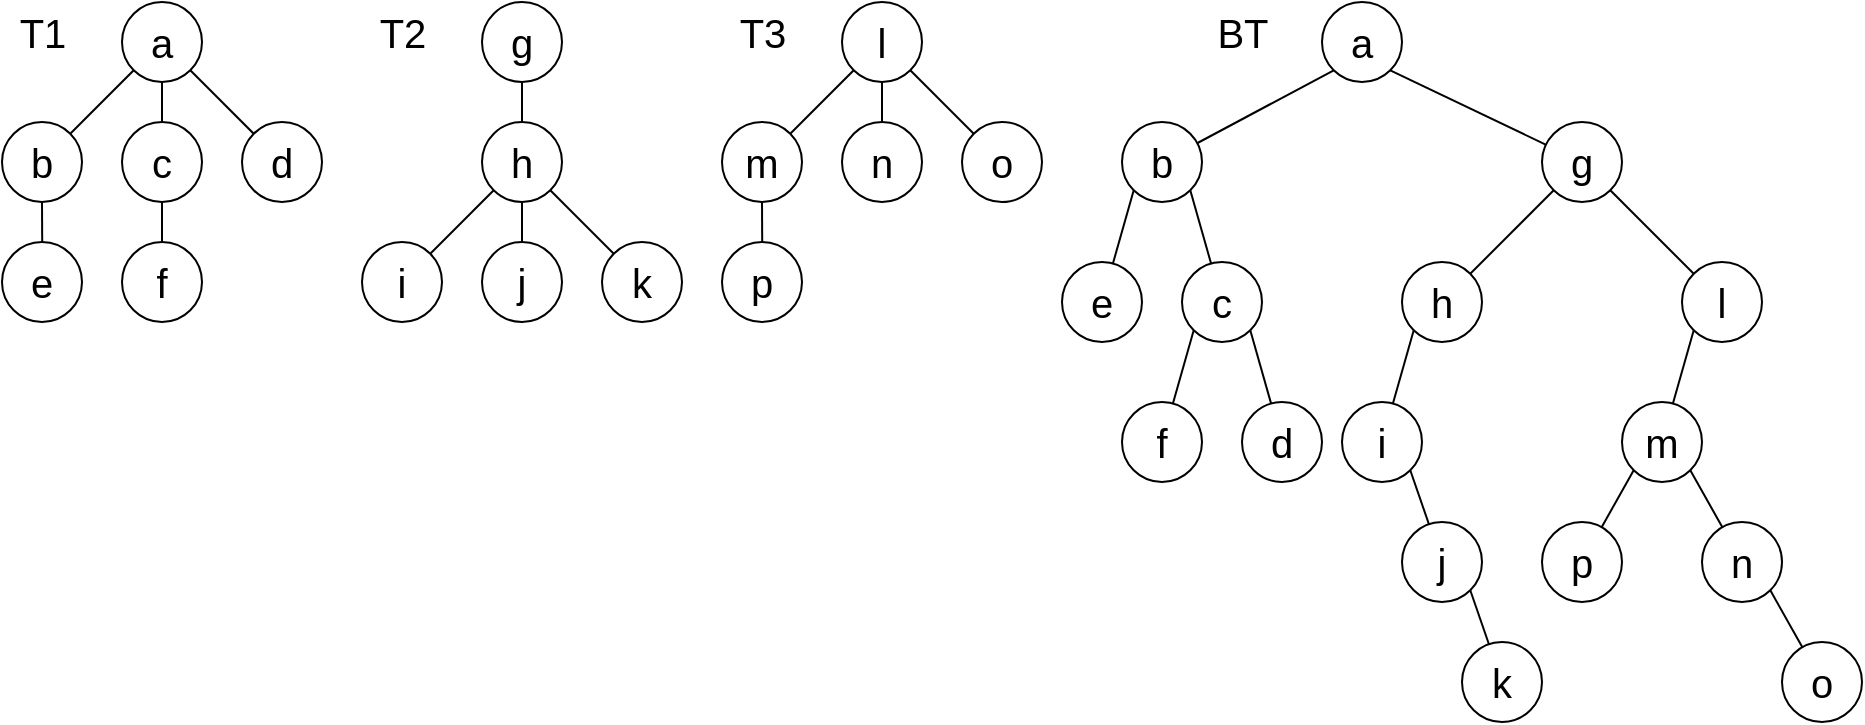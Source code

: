 <mxfile version="15.4.0" type="device"><diagram id="IOgc56f6-4-02vyrJCaK" name="第 1 页"><mxGraphModel dx="853" dy="487" grid="1" gridSize="10" guides="1" tooltips="1" connect="1" arrows="1" fold="1" page="1" pageScale="1" pageWidth="827" pageHeight="1169" math="0" shadow="0"><root><mxCell id="0"/><mxCell id="1" parent="0"/><mxCell id="9vQ8N4bsAvjY2NHO2pij-84" style="edgeStyle=none;rounded=0;orthogonalLoop=1;jettySize=auto;html=1;exitX=1;exitY=1;exitDx=0;exitDy=0;entryX=0.5;entryY=0.5;entryDx=0;entryDy=0;entryPerimeter=0;fontSize=20;" parent="1" source="9vQ8N4bsAvjY2NHO2pij-57" target="9vQ8N4bsAvjY2NHO2pij-56" edge="1"><mxGeometry relative="1" as="geometry"/></mxCell><mxCell id="9vQ8N4bsAvjY2NHO2pij-38" style="edgeStyle=none;rounded=0;orthogonalLoop=1;jettySize=auto;html=1;exitX=0.5;exitY=1;exitDx=0;exitDy=0;entryX=0.5;entryY=0.5;entryDx=0;entryDy=0;entryPerimeter=0;fontSize=20;" parent="1" source="9vQ8N4bsAvjY2NHO2pij-37" target="9vQ8N4bsAvjY2NHO2pij-18" edge="1"><mxGeometry relative="1" as="geometry"/></mxCell><mxCell id="9vQ8N4bsAvjY2NHO2pij-8" style="rounded=0;orthogonalLoop=1;jettySize=auto;html=1;entryX=0.5;entryY=0.5;entryDx=0;entryDy=0;entryPerimeter=0;fontSize=20;" parent="1" source="9vQ8N4bsAvjY2NHO2pij-2" target="9vQ8N4bsAvjY2NHO2pij-4" edge="1"><mxGeometry relative="1" as="geometry"/></mxCell><mxCell id="9vQ8N4bsAvjY2NHO2pij-11" style="rounded=0;orthogonalLoop=1;jettySize=auto;html=1;exitX=0;exitY=1;exitDx=0;exitDy=0;entryX=0.5;entryY=0.5;entryDx=0;entryDy=0;entryPerimeter=0;fontSize=20;" parent="1" source="9vQ8N4bsAvjY2NHO2pij-2" target="9vQ8N4bsAvjY2NHO2pij-3" edge="1"><mxGeometry relative="1" as="geometry"/></mxCell><mxCell id="9vQ8N4bsAvjY2NHO2pij-12" style="edgeStyle=none;rounded=0;orthogonalLoop=1;jettySize=auto;html=1;exitX=1;exitY=1;exitDx=0;exitDy=0;entryX=0.5;entryY=0.5;entryDx=0;entryDy=0;entryPerimeter=0;fontSize=20;" parent="1" source="9vQ8N4bsAvjY2NHO2pij-2" target="9vQ8N4bsAvjY2NHO2pij-5" edge="1"><mxGeometry relative="1" as="geometry"/></mxCell><mxCell id="9vQ8N4bsAvjY2NHO2pij-2" value="a" style="ellipse;whiteSpace=wrap;html=1;aspect=fixed;fontSize=20;" parent="1" vertex="1"><mxGeometry x="60" y="160" width="40" height="40" as="geometry"/></mxCell><mxCell id="9vQ8N4bsAvjY2NHO2pij-14" style="edgeStyle=none;rounded=0;orthogonalLoop=1;jettySize=auto;html=1;exitX=0.5;exitY=1;exitDx=0;exitDy=0;entryX=0.505;entryY=0.5;entryDx=0;entryDy=0;entryPerimeter=0;fontSize=20;" parent="1" source="9vQ8N4bsAvjY2NHO2pij-3" target="9vQ8N4bsAvjY2NHO2pij-6" edge="1"><mxGeometry relative="1" as="geometry"/></mxCell><mxCell id="9vQ8N4bsAvjY2NHO2pij-3" value="b" style="ellipse;whiteSpace=wrap;html=1;aspect=fixed;fontSize=20;" parent="1" vertex="1"><mxGeometry y="220" width="40" height="40" as="geometry"/></mxCell><mxCell id="9vQ8N4bsAvjY2NHO2pij-13" style="edgeStyle=none;rounded=0;orthogonalLoop=1;jettySize=auto;html=1;entryX=0.5;entryY=0.5;entryDx=0;entryDy=0;entryPerimeter=0;fontSize=20;" parent="1" source="9vQ8N4bsAvjY2NHO2pij-4" target="9vQ8N4bsAvjY2NHO2pij-7" edge="1"><mxGeometry relative="1" as="geometry"/></mxCell><mxCell id="9vQ8N4bsAvjY2NHO2pij-4" value="c" style="ellipse;whiteSpace=wrap;html=1;aspect=fixed;fontSize=20;" parent="1" vertex="1"><mxGeometry x="60" y="220" width="40" height="40" as="geometry"/></mxCell><mxCell id="9vQ8N4bsAvjY2NHO2pij-5" value="d" style="ellipse;whiteSpace=wrap;html=1;aspect=fixed;fontSize=20;" parent="1" vertex="1"><mxGeometry x="120" y="220" width="40" height="40" as="geometry"/></mxCell><mxCell id="9vQ8N4bsAvjY2NHO2pij-6" value="e" style="ellipse;whiteSpace=wrap;html=1;aspect=fixed;fontSize=20;" parent="1" vertex="1"><mxGeometry y="280" width="40" height="40" as="geometry"/></mxCell><mxCell id="9vQ8N4bsAvjY2NHO2pij-7" value="f" style="ellipse;whiteSpace=wrap;html=1;aspect=fixed;fontSize=20;" parent="1" vertex="1"><mxGeometry x="60" y="280" width="40" height="40" as="geometry"/></mxCell><mxCell id="9vQ8N4bsAvjY2NHO2pij-15" style="rounded=0;orthogonalLoop=1;jettySize=auto;html=1;entryX=0.5;entryY=0.5;entryDx=0;entryDy=0;entryPerimeter=0;fontSize=20;" parent="1" source="9vQ8N4bsAvjY2NHO2pij-18" target="9vQ8N4bsAvjY2NHO2pij-22" edge="1"><mxGeometry relative="1" as="geometry"/></mxCell><mxCell id="9vQ8N4bsAvjY2NHO2pij-16" style="rounded=0;orthogonalLoop=1;jettySize=auto;html=1;exitX=0;exitY=1;exitDx=0;exitDy=0;entryX=0.5;entryY=0.5;entryDx=0;entryDy=0;entryPerimeter=0;fontSize=20;" parent="1" source="9vQ8N4bsAvjY2NHO2pij-18" target="9vQ8N4bsAvjY2NHO2pij-20" edge="1"><mxGeometry relative="1" as="geometry"/></mxCell><mxCell id="9vQ8N4bsAvjY2NHO2pij-17" style="edgeStyle=none;rounded=0;orthogonalLoop=1;jettySize=auto;html=1;exitX=1;exitY=1;exitDx=0;exitDy=0;entryX=0.5;entryY=0.5;entryDx=0;entryDy=0;entryPerimeter=0;fontSize=20;" parent="1" source="9vQ8N4bsAvjY2NHO2pij-18" target="9vQ8N4bsAvjY2NHO2pij-23" edge="1"><mxGeometry relative="1" as="geometry"/></mxCell><mxCell id="9vQ8N4bsAvjY2NHO2pij-18" value="h" style="ellipse;whiteSpace=wrap;html=1;aspect=fixed;fontSize=20;" parent="1" vertex="1"><mxGeometry x="240" y="220" width="40" height="40" as="geometry"/></mxCell><mxCell id="9vQ8N4bsAvjY2NHO2pij-20" value="i" style="ellipse;whiteSpace=wrap;html=1;aspect=fixed;fontSize=20;" parent="1" vertex="1"><mxGeometry x="180" y="280" width="40" height="40" as="geometry"/></mxCell><mxCell id="9vQ8N4bsAvjY2NHO2pij-22" value="j" style="ellipse;whiteSpace=wrap;html=1;aspect=fixed;fontSize=20;" parent="1" vertex="1"><mxGeometry x="240" y="280" width="40" height="40" as="geometry"/></mxCell><mxCell id="9vQ8N4bsAvjY2NHO2pij-23" value="k" style="ellipse;whiteSpace=wrap;html=1;aspect=fixed;fontSize=20;" parent="1" vertex="1"><mxGeometry x="300" y="280" width="40" height="40" as="geometry"/></mxCell><mxCell id="9vQ8N4bsAvjY2NHO2pij-26" style="rounded=0;orthogonalLoop=1;jettySize=auto;html=1;entryX=0.5;entryY=0.5;entryDx=0;entryDy=0;entryPerimeter=0;fontSize=20;" parent="1" source="9vQ8N4bsAvjY2NHO2pij-29" target="9vQ8N4bsAvjY2NHO2pij-33" edge="1"><mxGeometry relative="1" as="geometry"/></mxCell><mxCell id="9vQ8N4bsAvjY2NHO2pij-27" style="rounded=0;orthogonalLoop=1;jettySize=auto;html=1;exitX=0;exitY=1;exitDx=0;exitDy=0;entryX=0.5;entryY=0.5;entryDx=0;entryDy=0;entryPerimeter=0;fontSize=20;" parent="1" source="9vQ8N4bsAvjY2NHO2pij-29" target="9vQ8N4bsAvjY2NHO2pij-31" edge="1"><mxGeometry relative="1" as="geometry"/></mxCell><mxCell id="9vQ8N4bsAvjY2NHO2pij-28" style="edgeStyle=none;rounded=0;orthogonalLoop=1;jettySize=auto;html=1;exitX=1;exitY=1;exitDx=0;exitDy=0;entryX=0.5;entryY=0.5;entryDx=0;entryDy=0;entryPerimeter=0;fontSize=20;" parent="1" source="9vQ8N4bsAvjY2NHO2pij-29" target="9vQ8N4bsAvjY2NHO2pij-34" edge="1"><mxGeometry relative="1" as="geometry"/></mxCell><mxCell id="9vQ8N4bsAvjY2NHO2pij-29" value="l" style="ellipse;whiteSpace=wrap;html=1;aspect=fixed;fontSize=20;" parent="1" vertex="1"><mxGeometry x="420" y="160" width="40" height="40" as="geometry"/></mxCell><mxCell id="9vQ8N4bsAvjY2NHO2pij-30" style="edgeStyle=none;rounded=0;orthogonalLoop=1;jettySize=auto;html=1;exitX=0.5;exitY=1;exitDx=0;exitDy=0;entryX=0.505;entryY=0.5;entryDx=0;entryDy=0;entryPerimeter=0;fontSize=20;" parent="1" source="9vQ8N4bsAvjY2NHO2pij-31" target="9vQ8N4bsAvjY2NHO2pij-35" edge="1"><mxGeometry relative="1" as="geometry"/></mxCell><mxCell id="9vQ8N4bsAvjY2NHO2pij-31" value="m" style="ellipse;whiteSpace=wrap;html=1;aspect=fixed;fontSize=20;" parent="1" vertex="1"><mxGeometry x="360" y="220" width="40" height="40" as="geometry"/></mxCell><mxCell id="9vQ8N4bsAvjY2NHO2pij-33" value="n" style="ellipse;whiteSpace=wrap;html=1;aspect=fixed;fontSize=20;" parent="1" vertex="1"><mxGeometry x="420" y="220" width="40" height="40" as="geometry"/></mxCell><mxCell id="9vQ8N4bsAvjY2NHO2pij-34" value="o" style="ellipse;whiteSpace=wrap;html=1;aspect=fixed;fontSize=20;" parent="1" vertex="1"><mxGeometry x="480" y="220" width="40" height="40" as="geometry"/></mxCell><mxCell id="9vQ8N4bsAvjY2NHO2pij-35" value="p" style="ellipse;whiteSpace=wrap;html=1;aspect=fixed;fontSize=20;" parent="1" vertex="1"><mxGeometry x="360" y="280" width="40" height="40" as="geometry"/></mxCell><mxCell id="9vQ8N4bsAvjY2NHO2pij-37" value="g" style="ellipse;whiteSpace=wrap;html=1;aspect=fixed;fontSize=20;" parent="1" vertex="1"><mxGeometry x="240" y="160" width="40" height="40" as="geometry"/></mxCell><mxCell id="9vQ8N4bsAvjY2NHO2pij-39" value="T1" style="text;html=1;align=center;verticalAlign=middle;resizable=0;points=[];autosize=1;strokeColor=none;fillColor=none;fontSize=20;" parent="1" vertex="1"><mxGeometry y="160" width="40" height="30" as="geometry"/></mxCell><mxCell id="9vQ8N4bsAvjY2NHO2pij-40" value="T2" style="text;html=1;align=center;verticalAlign=middle;resizable=0;points=[];autosize=1;strokeColor=none;fillColor=none;fontSize=20;" parent="1" vertex="1"><mxGeometry x="180" y="160" width="40" height="30" as="geometry"/></mxCell><mxCell id="9vQ8N4bsAvjY2NHO2pij-41" value="T3" style="text;html=1;align=center;verticalAlign=middle;resizable=0;points=[];autosize=1;strokeColor=none;fillColor=none;fontSize=20;" parent="1" vertex="1"><mxGeometry x="360" y="160" width="40" height="30" as="geometry"/></mxCell><mxCell id="9vQ8N4bsAvjY2NHO2pij-79" style="edgeStyle=none;rounded=0;orthogonalLoop=1;jettySize=auto;html=1;exitX=0;exitY=1;exitDx=0;exitDy=0;entryX=0.5;entryY=0.5;entryDx=0;entryDy=0;entryPerimeter=0;fontSize=20;" parent="1" source="9vQ8N4bsAvjY2NHO2pij-43" target="9vQ8N4bsAvjY2NHO2pij-44" edge="1"><mxGeometry relative="1" as="geometry"/></mxCell><mxCell id="9vQ8N4bsAvjY2NHO2pij-80" style="edgeStyle=none;rounded=0;orthogonalLoop=1;jettySize=auto;html=1;exitX=1;exitY=1;exitDx=0;exitDy=0;entryX=0.5;entryY=0.5;entryDx=0;entryDy=0;entryPerimeter=0;fontSize=20;" parent="1" source="9vQ8N4bsAvjY2NHO2pij-43" target="9vQ8N4bsAvjY2NHO2pij-45" edge="1"><mxGeometry relative="1" as="geometry"/></mxCell><mxCell id="9vQ8N4bsAvjY2NHO2pij-43" value="a" style="ellipse;whiteSpace=wrap;html=1;aspect=fixed;fontSize=20;" parent="1" vertex="1"><mxGeometry x="660" y="160" width="40" height="40" as="geometry"/></mxCell><mxCell id="9vQ8N4bsAvjY2NHO2pij-50" style="edgeStyle=none;rounded=0;orthogonalLoop=1;jettySize=auto;html=1;exitX=0;exitY=1;exitDx=0;exitDy=0;entryX=0.5;entryY=0.5;entryDx=0;entryDy=0;entryPerimeter=0;fontSize=20;" parent="1" source="9vQ8N4bsAvjY2NHO2pij-44" target="9vQ8N4bsAvjY2NHO2pij-46" edge="1"><mxGeometry relative="1" as="geometry"/></mxCell><mxCell id="9vQ8N4bsAvjY2NHO2pij-51" style="edgeStyle=none;rounded=0;orthogonalLoop=1;jettySize=auto;html=1;exitX=1;exitY=1;exitDx=0;exitDy=0;entryX=0.5;entryY=0.5;entryDx=0;entryDy=0;entryPerimeter=0;fontSize=20;" parent="1" source="9vQ8N4bsAvjY2NHO2pij-44" target="9vQ8N4bsAvjY2NHO2pij-47" edge="1"><mxGeometry relative="1" as="geometry"/></mxCell><mxCell id="9vQ8N4bsAvjY2NHO2pij-44" value="b" style="ellipse;whiteSpace=wrap;html=1;aspect=fixed;fontSize=20;" parent="1" vertex="1"><mxGeometry x="560" y="220" width="40" height="40" as="geometry"/></mxCell><mxCell id="9vQ8N4bsAvjY2NHO2pij-58" style="edgeStyle=none;rounded=0;orthogonalLoop=1;jettySize=auto;html=1;exitX=0;exitY=1;exitDx=0;exitDy=0;entryX=0.5;entryY=0.5;entryDx=0;entryDy=0;entryPerimeter=0;fontSize=20;" parent="1" source="9vQ8N4bsAvjY2NHO2pij-45" target="9vQ8N4bsAvjY2NHO2pij-54" edge="1"><mxGeometry relative="1" as="geometry"/></mxCell><mxCell id="9vQ8N4bsAvjY2NHO2pij-75" style="edgeStyle=none;rounded=0;orthogonalLoop=1;jettySize=auto;html=1;exitX=1;exitY=1;exitDx=0;exitDy=0;entryX=0.5;entryY=0.5;entryDx=0;entryDy=0;entryPerimeter=0;fontSize=20;" parent="1" source="9vQ8N4bsAvjY2NHO2pij-45" target="9vQ8N4bsAvjY2NHO2pij-64" edge="1"><mxGeometry relative="1" as="geometry"/></mxCell><mxCell id="9vQ8N4bsAvjY2NHO2pij-45" value="g" style="ellipse;whiteSpace=wrap;html=1;aspect=fixed;fontSize=20;" parent="1" vertex="1"><mxGeometry x="770" y="220" width="40" height="40" as="geometry"/></mxCell><mxCell id="9vQ8N4bsAvjY2NHO2pij-46" value="e" style="ellipse;whiteSpace=wrap;html=1;aspect=fixed;fontSize=20;" parent="1" vertex="1"><mxGeometry x="530" y="290" width="40" height="40" as="geometry"/></mxCell><mxCell id="9vQ8N4bsAvjY2NHO2pij-52" style="edgeStyle=none;rounded=0;orthogonalLoop=1;jettySize=auto;html=1;exitX=1;exitY=1;exitDx=0;exitDy=0;entryX=0.5;entryY=0.5;entryDx=0;entryDy=0;entryPerimeter=0;fontSize=20;" parent="1" source="9vQ8N4bsAvjY2NHO2pij-47" target="9vQ8N4bsAvjY2NHO2pij-49" edge="1"><mxGeometry relative="1" as="geometry"/></mxCell><mxCell id="9vQ8N4bsAvjY2NHO2pij-53" style="edgeStyle=none;rounded=0;orthogonalLoop=1;jettySize=auto;html=1;exitX=0;exitY=1;exitDx=0;exitDy=0;entryX=0.5;entryY=0.5;entryDx=0;entryDy=0;entryPerimeter=0;fontSize=20;" parent="1" source="9vQ8N4bsAvjY2NHO2pij-47" target="9vQ8N4bsAvjY2NHO2pij-48" edge="1"><mxGeometry relative="1" as="geometry"/></mxCell><mxCell id="9vQ8N4bsAvjY2NHO2pij-47" value="c" style="ellipse;whiteSpace=wrap;html=1;aspect=fixed;fontSize=20;" parent="1" vertex="1"><mxGeometry x="590" y="290" width="40" height="40" as="geometry"/></mxCell><mxCell id="9vQ8N4bsAvjY2NHO2pij-48" value="f" style="ellipse;whiteSpace=wrap;html=1;aspect=fixed;fontSize=20;" parent="1" vertex="1"><mxGeometry x="560" y="360" width="40" height="40" as="geometry"/></mxCell><mxCell id="9vQ8N4bsAvjY2NHO2pij-49" value="d" style="ellipse;whiteSpace=wrap;html=1;aspect=fixed;fontSize=20;" parent="1" vertex="1"><mxGeometry x="620" y="360" width="40" height="40" as="geometry"/></mxCell><mxCell id="9vQ8N4bsAvjY2NHO2pij-59" style="edgeStyle=none;rounded=0;orthogonalLoop=1;jettySize=auto;html=1;exitX=0;exitY=1;exitDx=0;exitDy=0;entryX=0.5;entryY=0.5;entryDx=0;entryDy=0;entryPerimeter=0;fontSize=20;" parent="1" source="9vQ8N4bsAvjY2NHO2pij-54" target="9vQ8N4bsAvjY2NHO2pij-55" edge="1"><mxGeometry relative="1" as="geometry"/></mxCell><mxCell id="9vQ8N4bsAvjY2NHO2pij-54" value="h" style="ellipse;whiteSpace=wrap;html=1;aspect=fixed;fontSize=20;" parent="1" vertex="1"><mxGeometry x="700" y="290" width="40" height="40" as="geometry"/></mxCell><mxCell id="9vQ8N4bsAvjY2NHO2pij-60" style="edgeStyle=none;rounded=0;orthogonalLoop=1;jettySize=auto;html=1;exitX=1;exitY=1;exitDx=0;exitDy=0;entryX=0.5;entryY=0.5;entryDx=0;entryDy=0;entryPerimeter=0;fontSize=20;" parent="1" source="9vQ8N4bsAvjY2NHO2pij-55" target="9vQ8N4bsAvjY2NHO2pij-57" edge="1"><mxGeometry relative="1" as="geometry"/></mxCell><mxCell id="9vQ8N4bsAvjY2NHO2pij-55" value="i" style="ellipse;whiteSpace=wrap;html=1;aspect=fixed;fontSize=20;" parent="1" vertex="1"><mxGeometry x="670" y="360" width="40" height="40" as="geometry"/></mxCell><mxCell id="9vQ8N4bsAvjY2NHO2pij-56" value="k" style="ellipse;whiteSpace=wrap;html=1;aspect=fixed;fontSize=20;" parent="1" vertex="1"><mxGeometry x="730" y="480" width="40" height="40" as="geometry"/></mxCell><mxCell id="9vQ8N4bsAvjY2NHO2pij-57" value="j" style="ellipse;whiteSpace=wrap;html=1;aspect=fixed;fontSize=20;" parent="1" vertex="1"><mxGeometry x="700" y="420" width="40" height="40" as="geometry"/></mxCell><mxCell id="9vQ8N4bsAvjY2NHO2pij-63" style="edgeStyle=none;rounded=0;orthogonalLoop=1;jettySize=auto;html=1;exitX=0;exitY=1;exitDx=0;exitDy=0;entryX=0.5;entryY=0.5;entryDx=0;entryDy=0;entryPerimeter=0;fontSize=20;" parent="1" source="9vQ8N4bsAvjY2NHO2pij-64" target="9vQ8N4bsAvjY2NHO2pij-66" edge="1"><mxGeometry relative="1" as="geometry"/></mxCell><mxCell id="9vQ8N4bsAvjY2NHO2pij-64" value="l" style="ellipse;whiteSpace=wrap;html=1;aspect=fixed;fontSize=20;" parent="1" vertex="1"><mxGeometry x="840" y="290" width="40" height="40" as="geometry"/></mxCell><mxCell id="9vQ8N4bsAvjY2NHO2pij-65" style="edgeStyle=none;rounded=0;orthogonalLoop=1;jettySize=auto;html=1;exitX=0;exitY=1;exitDx=0;exitDy=0;entryX=0.5;entryY=0.5;entryDx=0;entryDy=0;entryPerimeter=0;fontSize=20;" parent="1" source="9vQ8N4bsAvjY2NHO2pij-66" target="9vQ8N4bsAvjY2NHO2pij-68" edge="1"><mxGeometry relative="1" as="geometry"/></mxCell><mxCell id="9vQ8N4bsAvjY2NHO2pij-73" style="edgeStyle=none;rounded=0;orthogonalLoop=1;jettySize=auto;html=1;exitX=1;exitY=1;exitDx=0;exitDy=0;entryX=0.5;entryY=0.5;entryDx=0;entryDy=0;entryPerimeter=0;fontSize=20;" parent="1" source="9vQ8N4bsAvjY2NHO2pij-66" target="9vQ8N4bsAvjY2NHO2pij-71" edge="1"><mxGeometry relative="1" as="geometry"/></mxCell><mxCell id="9vQ8N4bsAvjY2NHO2pij-66" value="m" style="ellipse;whiteSpace=wrap;html=1;aspect=fixed;fontSize=20;" parent="1" vertex="1"><mxGeometry x="810" y="360" width="40" height="40" as="geometry"/></mxCell><mxCell id="9vQ8N4bsAvjY2NHO2pij-68" value="p" style="ellipse;whiteSpace=wrap;html=1;aspect=fixed;fontSize=20;" parent="1" vertex="1"><mxGeometry x="770" y="420" width="40" height="40" as="geometry"/></mxCell><mxCell id="9vQ8N4bsAvjY2NHO2pij-74" style="edgeStyle=none;rounded=0;orthogonalLoop=1;jettySize=auto;html=1;exitX=1;exitY=1;exitDx=0;exitDy=0;entryX=0.5;entryY=0.5;entryDx=0;entryDy=0;entryPerimeter=0;fontSize=20;" parent="1" source="9vQ8N4bsAvjY2NHO2pij-71" target="9vQ8N4bsAvjY2NHO2pij-72" edge="1"><mxGeometry relative="1" as="geometry"/></mxCell><mxCell id="9vQ8N4bsAvjY2NHO2pij-71" value="n" style="ellipse;whiteSpace=wrap;html=1;aspect=fixed;fontSize=20;" parent="1" vertex="1"><mxGeometry x="850" y="420" width="40" height="40" as="geometry"/></mxCell><mxCell id="9vQ8N4bsAvjY2NHO2pij-72" value="o" style="ellipse;whiteSpace=wrap;html=1;aspect=fixed;fontSize=20;" parent="1" vertex="1"><mxGeometry x="890" y="480" width="40" height="40" as="geometry"/></mxCell><mxCell id="9vQ8N4bsAvjY2NHO2pij-81" value="BT" style="text;html=1;align=center;verticalAlign=middle;resizable=0;points=[];autosize=1;strokeColor=none;fillColor=none;fontSize=20;" parent="1" vertex="1"><mxGeometry x="600" y="160" width="40" height="30" as="geometry"/></mxCell></root></mxGraphModel></diagram></mxfile>